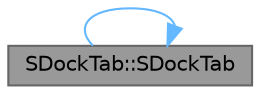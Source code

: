 digraph "SDockTab::SDockTab"
{
 // INTERACTIVE_SVG=YES
 // LATEX_PDF_SIZE
  bgcolor="transparent";
  edge [fontname=Helvetica,fontsize=10,labelfontname=Helvetica,labelfontsize=10];
  node [fontname=Helvetica,fontsize=10,shape=box,height=0.2,width=0.4];
  rankdir="LR";
  Node1 [id="Node000001",label="SDockTab::SDockTab",height=0.2,width=0.4,color="gray40", fillcolor="grey60", style="filled", fontcolor="black",tooltip="Protected constructor; Widgets may only be constructed via a FArguments (i.e.: SNew(SDockTab) )"];
  Node1 -> Node1 [id="edge1_Node000001_Node000001",color="steelblue1",style="solid",tooltip=" "];
}
